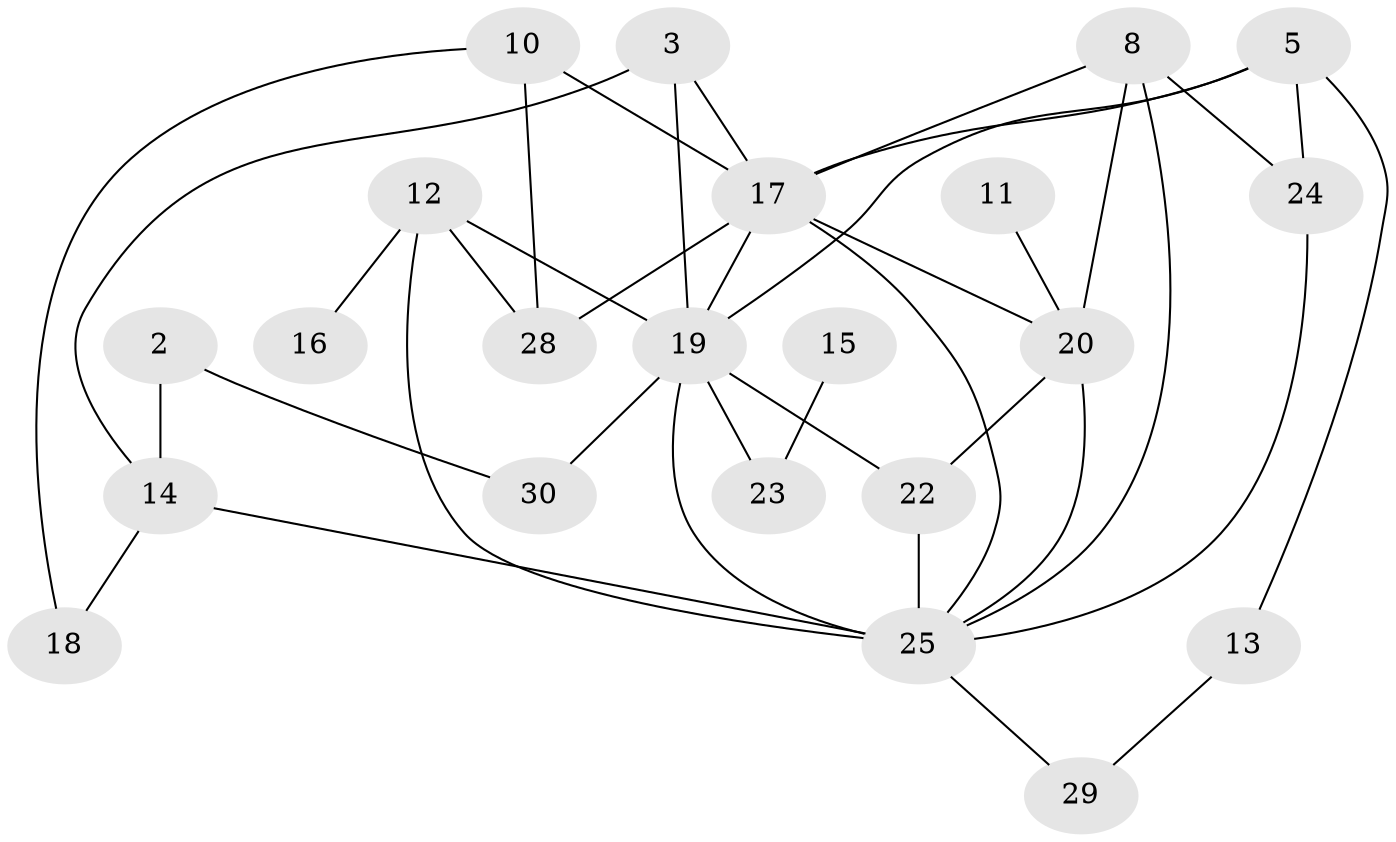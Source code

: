 // original degree distribution, {2: 0.4174757281553398, 0: 0.08737864077669903, 8: 0.009708737864077669, 3: 0.1262135922330097, 1: 0.20388349514563106, 4: 0.11650485436893204, 5: 0.02912621359223301, 7: 0.009708737864077669}
// Generated by graph-tools (version 1.1) at 2025/35/03/04/25 23:35:46]
// undirected, 22 vertices, 38 edges
graph export_dot {
  node [color=gray90,style=filled];
  2;
  3;
  5;
  8;
  10;
  11;
  12;
  13;
  14;
  15;
  16;
  17;
  18;
  19;
  20;
  22;
  23;
  24;
  25;
  28;
  29;
  30;
  2 -- 14 [weight=1.0];
  2 -- 30 [weight=1.0];
  3 -- 14 [weight=1.0];
  3 -- 17 [weight=1.0];
  3 -- 19 [weight=1.0];
  5 -- 13 [weight=1.0];
  5 -- 17 [weight=1.0];
  5 -- 19 [weight=1.0];
  5 -- 24 [weight=1.0];
  8 -- 17 [weight=1.0];
  8 -- 20 [weight=1.0];
  8 -- 24 [weight=1.0];
  8 -- 25 [weight=1.0];
  10 -- 17 [weight=1.0];
  10 -- 18 [weight=1.0];
  10 -- 28 [weight=1.0];
  11 -- 20 [weight=1.0];
  12 -- 16 [weight=1.0];
  12 -- 19 [weight=1.0];
  12 -- 25 [weight=2.0];
  12 -- 28 [weight=1.0];
  13 -- 29 [weight=1.0];
  14 -- 18 [weight=1.0];
  14 -- 25 [weight=2.0];
  15 -- 23 [weight=1.0];
  17 -- 19 [weight=1.0];
  17 -- 20 [weight=1.0];
  17 -- 25 [weight=1.0];
  17 -- 28 [weight=1.0];
  19 -- 22 [weight=1.0];
  19 -- 23 [weight=1.0];
  19 -- 25 [weight=1.0];
  19 -- 30 [weight=1.0];
  20 -- 22 [weight=1.0];
  20 -- 25 [weight=1.0];
  22 -- 25 [weight=1.0];
  24 -- 25 [weight=1.0];
  25 -- 29 [weight=1.0];
}
